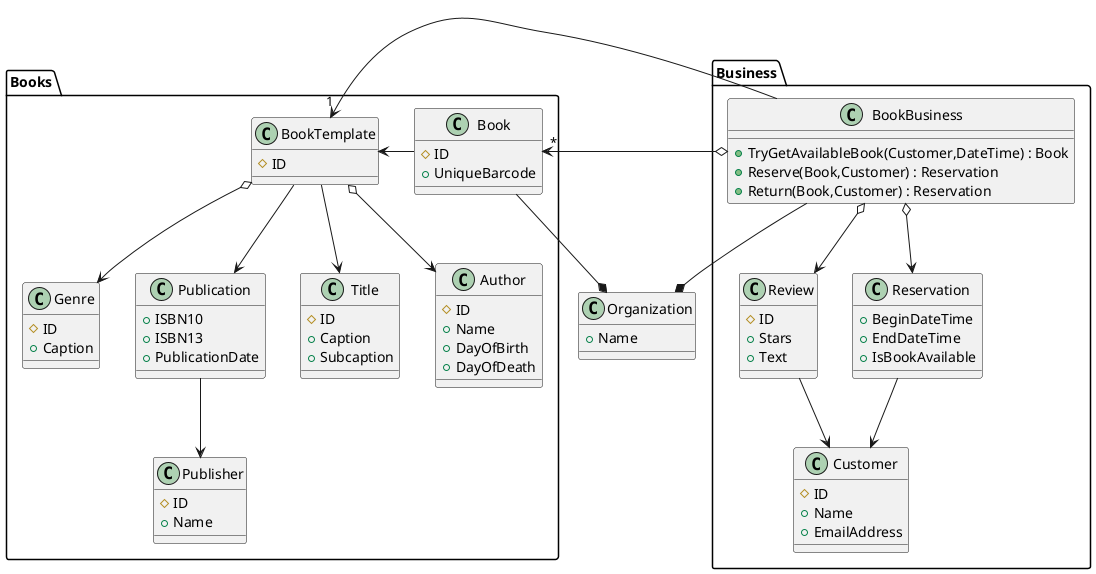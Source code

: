 @startuml

class Organization {
	+Name
}
Organization *-- Books.Book
Business.BookBusiness --* Organization

package Books
{
	class Book {
		#ID
		+UniqueBarcode
	}
	Book -> BookTemplate

	class BookTemplate {
		#ID
	}
	BookTemplate --> Publication
	BookTemplate --> Title
	BookTemplate o--> Author
	BookTemplate o--> Genre


	class Author {
		#ID
		+Name
		+DayOfBirth
		+DayOfDeath
	}

	class Publication {
		+ISBN10
		+ISBN13
		+PublicationDate
	}
	Publication --> Publisher

	class Publisher {
		#ID
		+Name
	}

	class Genre {
		#ID
		+Caption
	}

	class Title {
		#ID
		+Caption
		+Subcaption
	}
}
package Business 
{
	class BookBusiness {
		+TryGetAvailableBook(Customer,DateTime) : Book
		+Reserve(Book,Customer) : Reservation
		+Return(Book,Customer) : Reservation
	}
	BookBusiness o--> Reservation
	BookBusiness o--> Review

	Books.Book "*" <-o BookBusiness
	Books.BookTemplate "1" <- BookBusiness

	class Reservation {
		+BeginDateTime
		+EndDateTime
		+IsBookAvailable
	}
	Reservation --> Customer

	class Customer {
		#ID
		+Name
		+EmailAddress
	}

	class Review {
		#ID
		+Stars
		+Text
	}
	Review --> Customer

}

@enduml